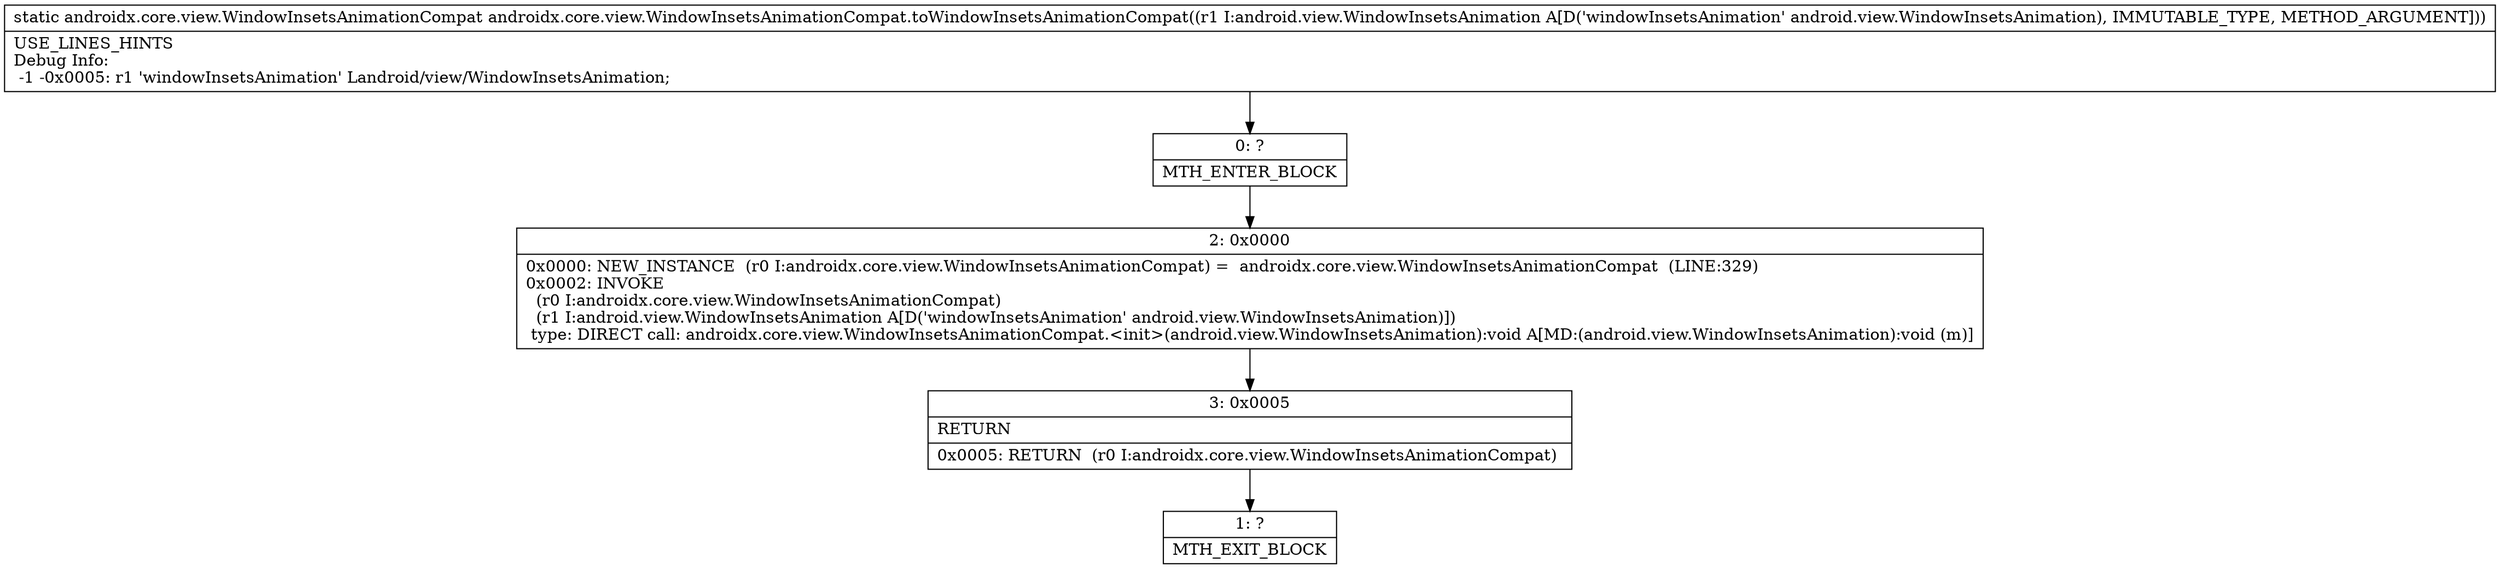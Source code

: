 digraph "CFG forandroidx.core.view.WindowInsetsAnimationCompat.toWindowInsetsAnimationCompat(Landroid\/view\/WindowInsetsAnimation;)Landroidx\/core\/view\/WindowInsetsAnimationCompat;" {
Node_0 [shape=record,label="{0\:\ ?|MTH_ENTER_BLOCK\l}"];
Node_2 [shape=record,label="{2\:\ 0x0000|0x0000: NEW_INSTANCE  (r0 I:androidx.core.view.WindowInsetsAnimationCompat) =  androidx.core.view.WindowInsetsAnimationCompat  (LINE:329)\l0x0002: INVOKE  \l  (r0 I:androidx.core.view.WindowInsetsAnimationCompat)\l  (r1 I:android.view.WindowInsetsAnimation A[D('windowInsetsAnimation' android.view.WindowInsetsAnimation)])\l type: DIRECT call: androidx.core.view.WindowInsetsAnimationCompat.\<init\>(android.view.WindowInsetsAnimation):void A[MD:(android.view.WindowInsetsAnimation):void (m)]\l}"];
Node_3 [shape=record,label="{3\:\ 0x0005|RETURN\l|0x0005: RETURN  (r0 I:androidx.core.view.WindowInsetsAnimationCompat) \l}"];
Node_1 [shape=record,label="{1\:\ ?|MTH_EXIT_BLOCK\l}"];
MethodNode[shape=record,label="{static androidx.core.view.WindowInsetsAnimationCompat androidx.core.view.WindowInsetsAnimationCompat.toWindowInsetsAnimationCompat((r1 I:android.view.WindowInsetsAnimation A[D('windowInsetsAnimation' android.view.WindowInsetsAnimation), IMMUTABLE_TYPE, METHOD_ARGUMENT]))  | USE_LINES_HINTS\lDebug Info:\l  \-1 \-0x0005: r1 'windowInsetsAnimation' Landroid\/view\/WindowInsetsAnimation;\l}"];
MethodNode -> Node_0;Node_0 -> Node_2;
Node_2 -> Node_3;
Node_3 -> Node_1;
}

